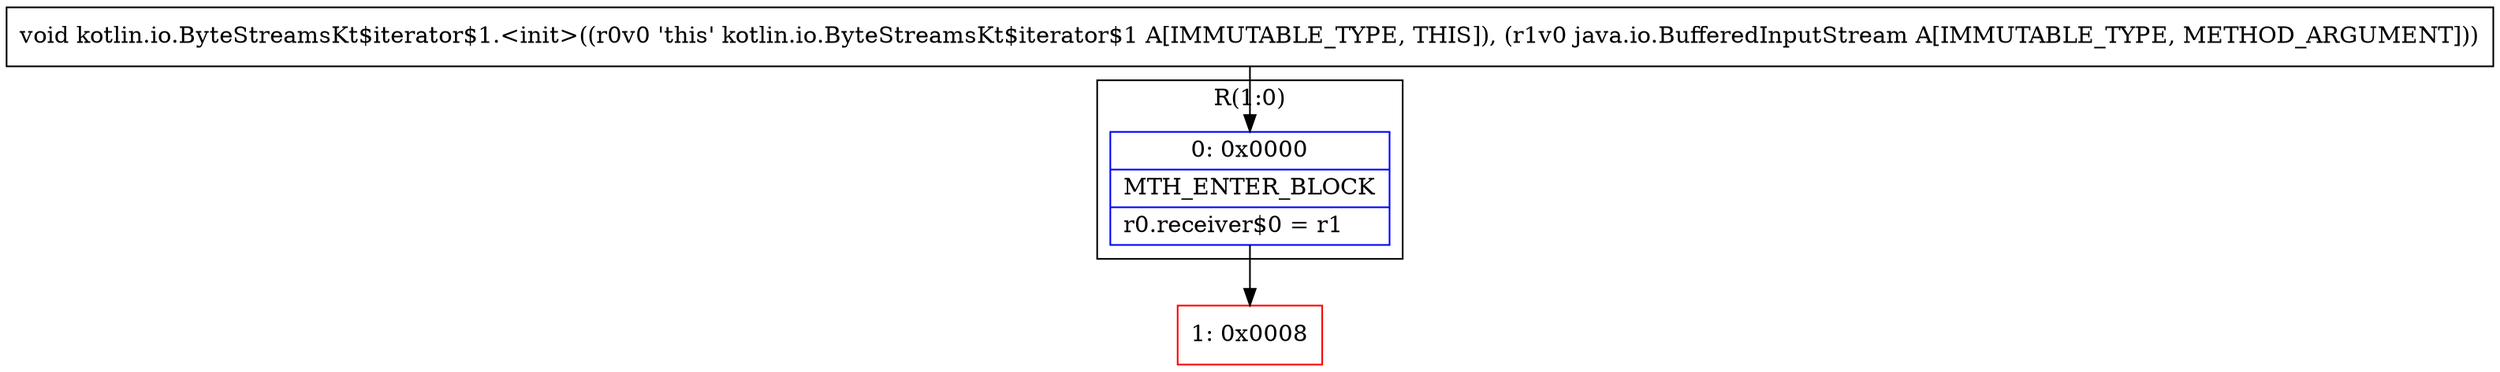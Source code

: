 digraph "CFG forkotlin.io.ByteStreamsKt$iterator$1.\<init\>(Ljava\/io\/BufferedInputStream;)V" {
subgraph cluster_Region_1730214490 {
label = "R(1:0)";
node [shape=record,color=blue];
Node_0 [shape=record,label="{0\:\ 0x0000|MTH_ENTER_BLOCK\l|r0.receiver$0 = r1\l}"];
}
Node_1 [shape=record,color=red,label="{1\:\ 0x0008}"];
MethodNode[shape=record,label="{void kotlin.io.ByteStreamsKt$iterator$1.\<init\>((r0v0 'this' kotlin.io.ByteStreamsKt$iterator$1 A[IMMUTABLE_TYPE, THIS]), (r1v0 java.io.BufferedInputStream A[IMMUTABLE_TYPE, METHOD_ARGUMENT])) }"];
MethodNode -> Node_0;
Node_0 -> Node_1;
}

